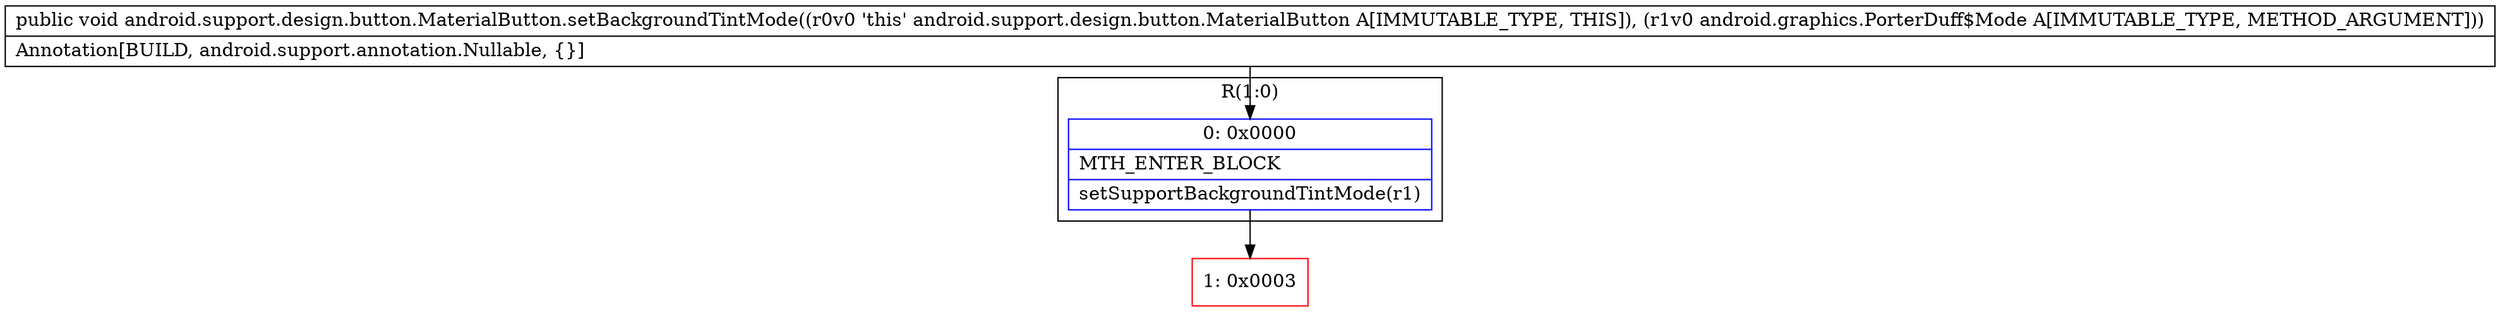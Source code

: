 digraph "CFG forandroid.support.design.button.MaterialButton.setBackgroundTintMode(Landroid\/graphics\/PorterDuff$Mode;)V" {
subgraph cluster_Region_1087573829 {
label = "R(1:0)";
node [shape=record,color=blue];
Node_0 [shape=record,label="{0\:\ 0x0000|MTH_ENTER_BLOCK\l|setSupportBackgroundTintMode(r1)\l}"];
}
Node_1 [shape=record,color=red,label="{1\:\ 0x0003}"];
MethodNode[shape=record,label="{public void android.support.design.button.MaterialButton.setBackgroundTintMode((r0v0 'this' android.support.design.button.MaterialButton A[IMMUTABLE_TYPE, THIS]), (r1v0 android.graphics.PorterDuff$Mode A[IMMUTABLE_TYPE, METHOD_ARGUMENT]))  | Annotation[BUILD, android.support.annotation.Nullable, \{\}]\l}"];
MethodNode -> Node_0;
Node_0 -> Node_1;
}

